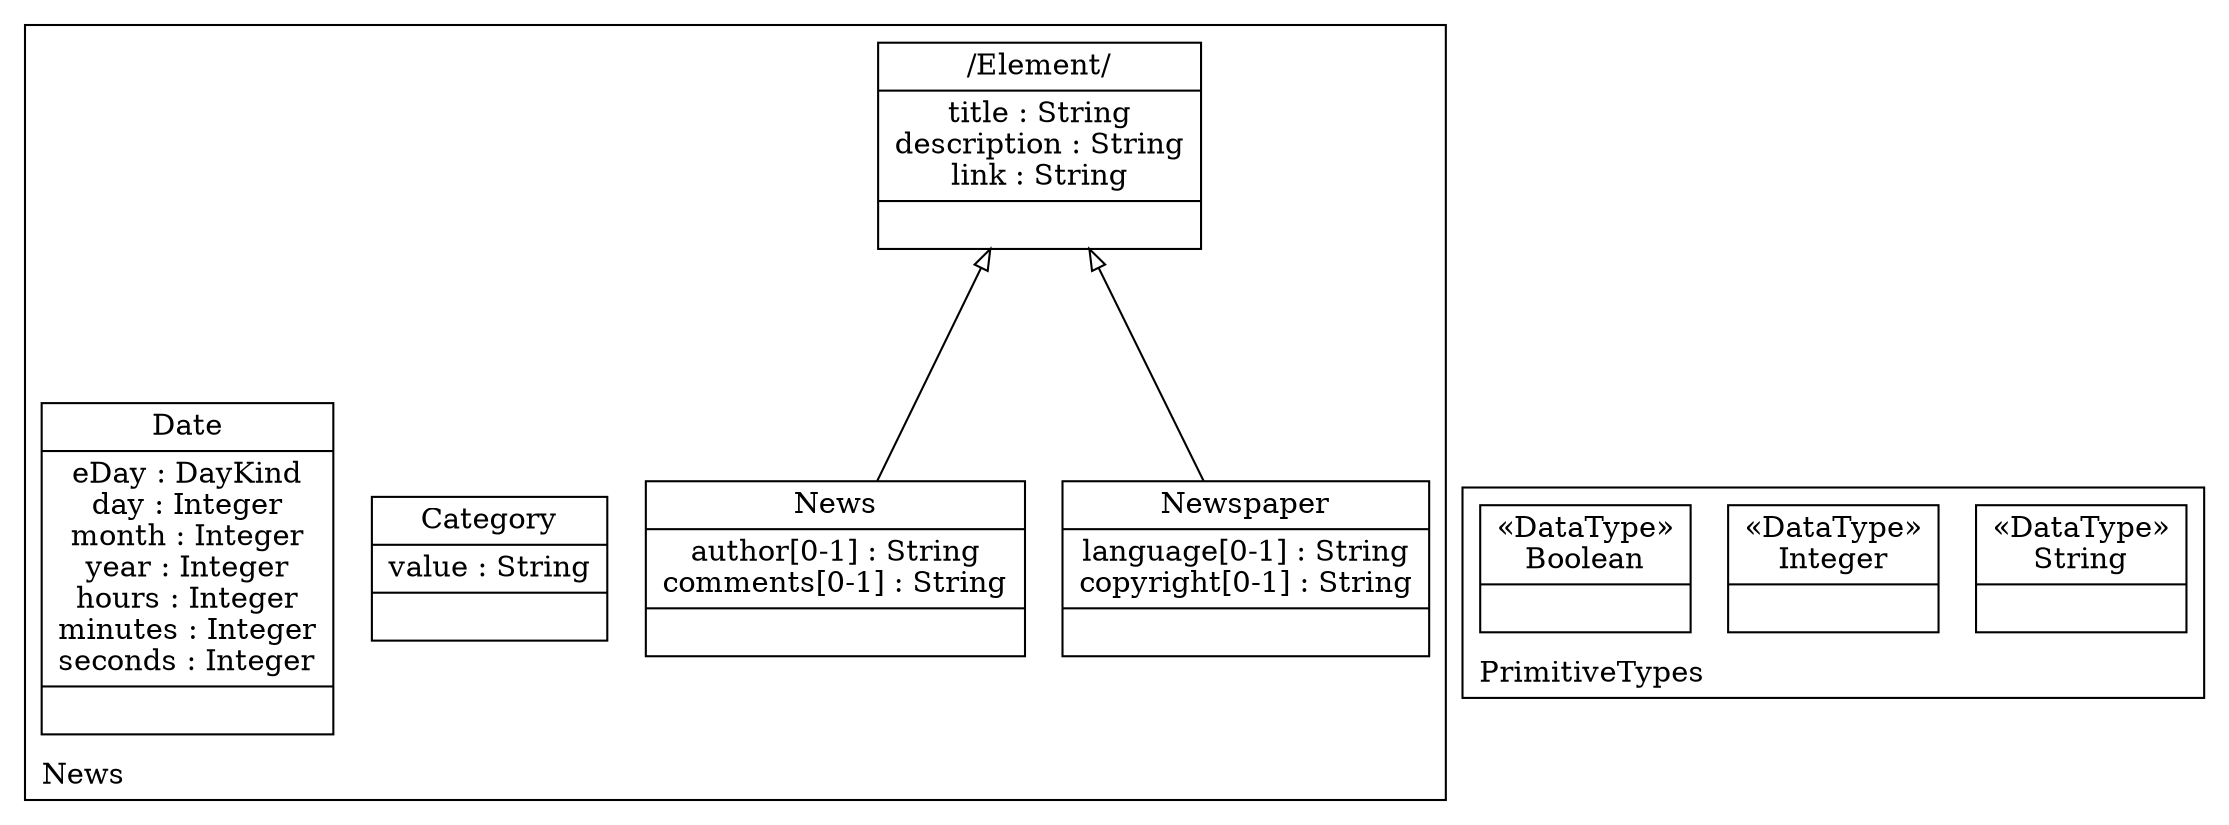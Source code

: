 digraph "KM3 Model in DOT" {
graph[rankdir=BT,labeljust=l,labelloc=t,nodeSep=0.75,compound=true];
 subgraph "cluster_News"{
labelloc=t
color=black
label=News
 node[shape=record];
Element[label="{/Element/|title : String\ndescription : String\nlink : String| }"]
;
 node[shape=record];
Newspaper[label="{Newspaper|language[0-1] : String\ncopyright[0-1] : String| }"]
 Newspaper->Element[arrowhead=onormal,group=Element,minlen=2,constraint=true,]
;
 node[shape=record];
News[label="{News|author[0-1] : String\ncomments[0-1] : String| }"]
 News->Element[arrowhead=onormal,group=Element,minlen=2,constraint=true,]
;
 node[shape=record];
Category[label="{Category|value : String| }"]
;
 node[shape=record];
Date[label="{Date|eDay : DayKind\nday : Integer\nmonth : Integer\nyear : Integer\nhours : Integer\nminutes : Integer\nseconds : Integer| }"]
;

} subgraph "cluster_PrimitiveTypes"{
labelloc=t
color=black
label=PrimitiveTypes
 node[shape=record];
String[label="{&#171;DataType&#187;\nString|}"]
;
 node[shape=record];
Integer[label="{&#171;DataType&#187;\nInteger|}"]
;
 node[shape=record];
Boolean[label="{&#171;DataType&#187;\nBoolean|}"]
;

}
}